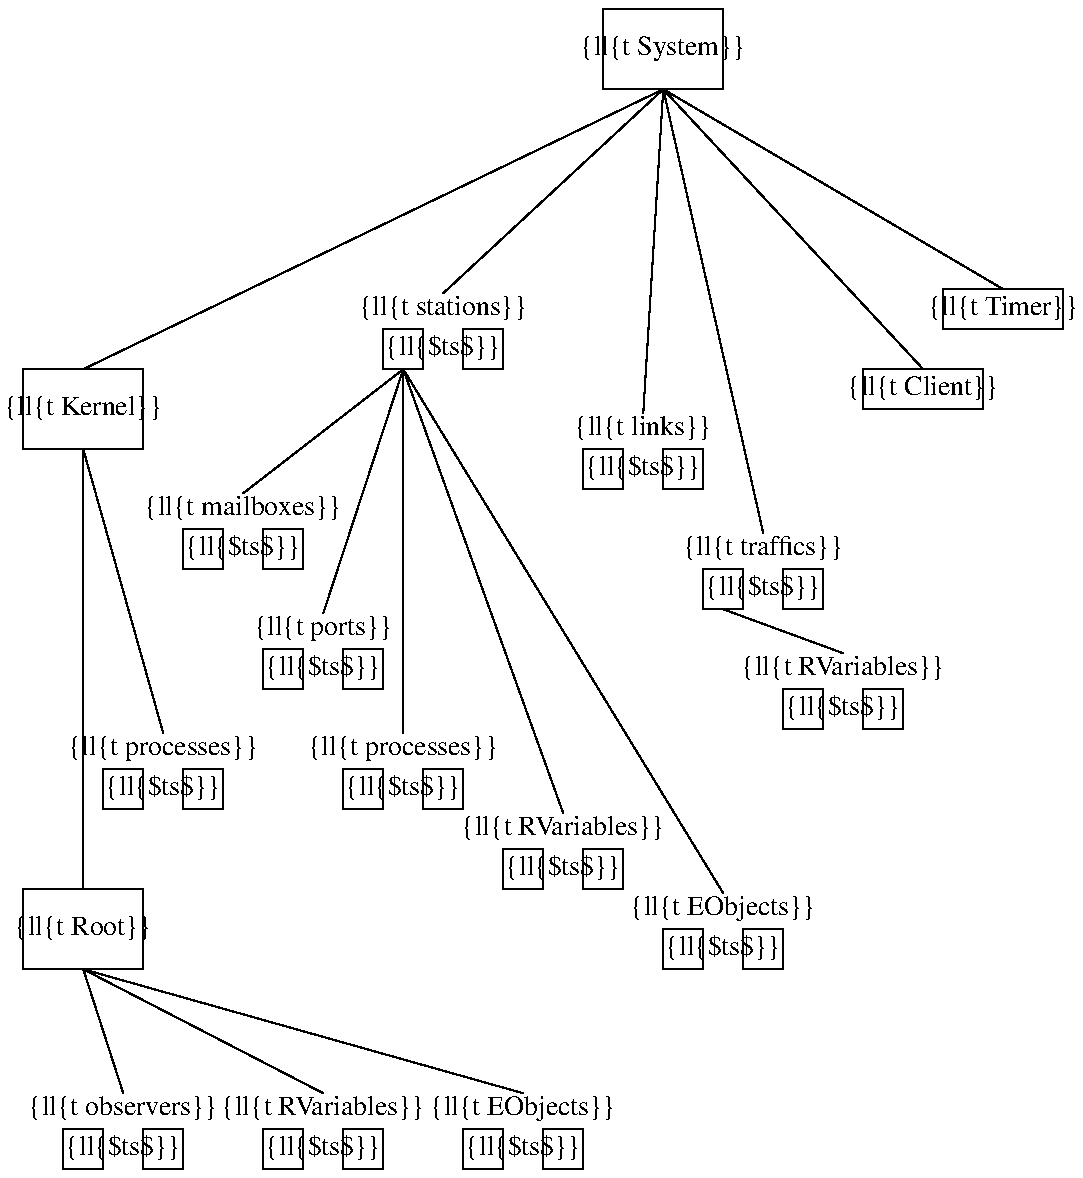 .PS
scale = 5.0

define	bbox X
		box ht 2 wid 3 with .sw at $1,$2 "{\small{\tt $3}}"
X

define	sbox X
		box ht 1 wid 3 with .sw at $1,$2 "{\small{\tt $3}}"
X

define	dbox X
		box ht 1 wid 1 with .sw at $1,$2
		box ht 1 wid 1 with .sw at $1+2,$2
		box invis ht 1 wid 1 with .sw at $1+1,$2 "{\small{$\ldots$}}"
		box invis ht 1 wid 3 with .sw at $1,$2+1 "{\small{\tt $3}}"
X

uo = 0.9

bbox(14.5,27,System)
bbox(0,18,Kernel)
bbox(0,5,Root)

sbox(21,19,Client)
sbox(23,21,Timer)

dbox(9,20,stations)
dbox(14,17,links)
dbox(4,15,mailboxes)
dbox(17,14,traffics)
dbox(6,12,ports)
dbox(19,11,RVariables)
dbox(2,9,processes)
dbox(8,9,processes)
dbox(12,7,RVariables)
dbox(16,5,EObjects)
dbox(1,0,observers)
dbox(6,0,RVariables)
dbox(11,0,EObjects)

line from 16,27 to 1.5,20
line from 16,27 to 10.5,21+uo
line from 16,27 to 15.5,18+uo
line from 16,27 to 18.5,15+uo
line from 16,27 to 22.5,20
line from 16,27 to 24.5,22

line from 9.5,20 to 5.5,16+uo
line from 9.5,20 to 7.5,13+uo
line from 9.5,20 to 9.5,10+uo
line from 9.5,20 to 13.5,8+uo
line from 9.5,20 to 17.5,6+uo

line from 17.5,14 to 20.5,12+uo

line from 1.5,18 to 1.5,7
line from 1.5,18 to 3.5,10+uo

line from 1.5,5 to 2.5,1+uo
line from 1.5,5 to 7.5,1+uo
line from 1.5,5 to 12.5,1+uo
.PE
